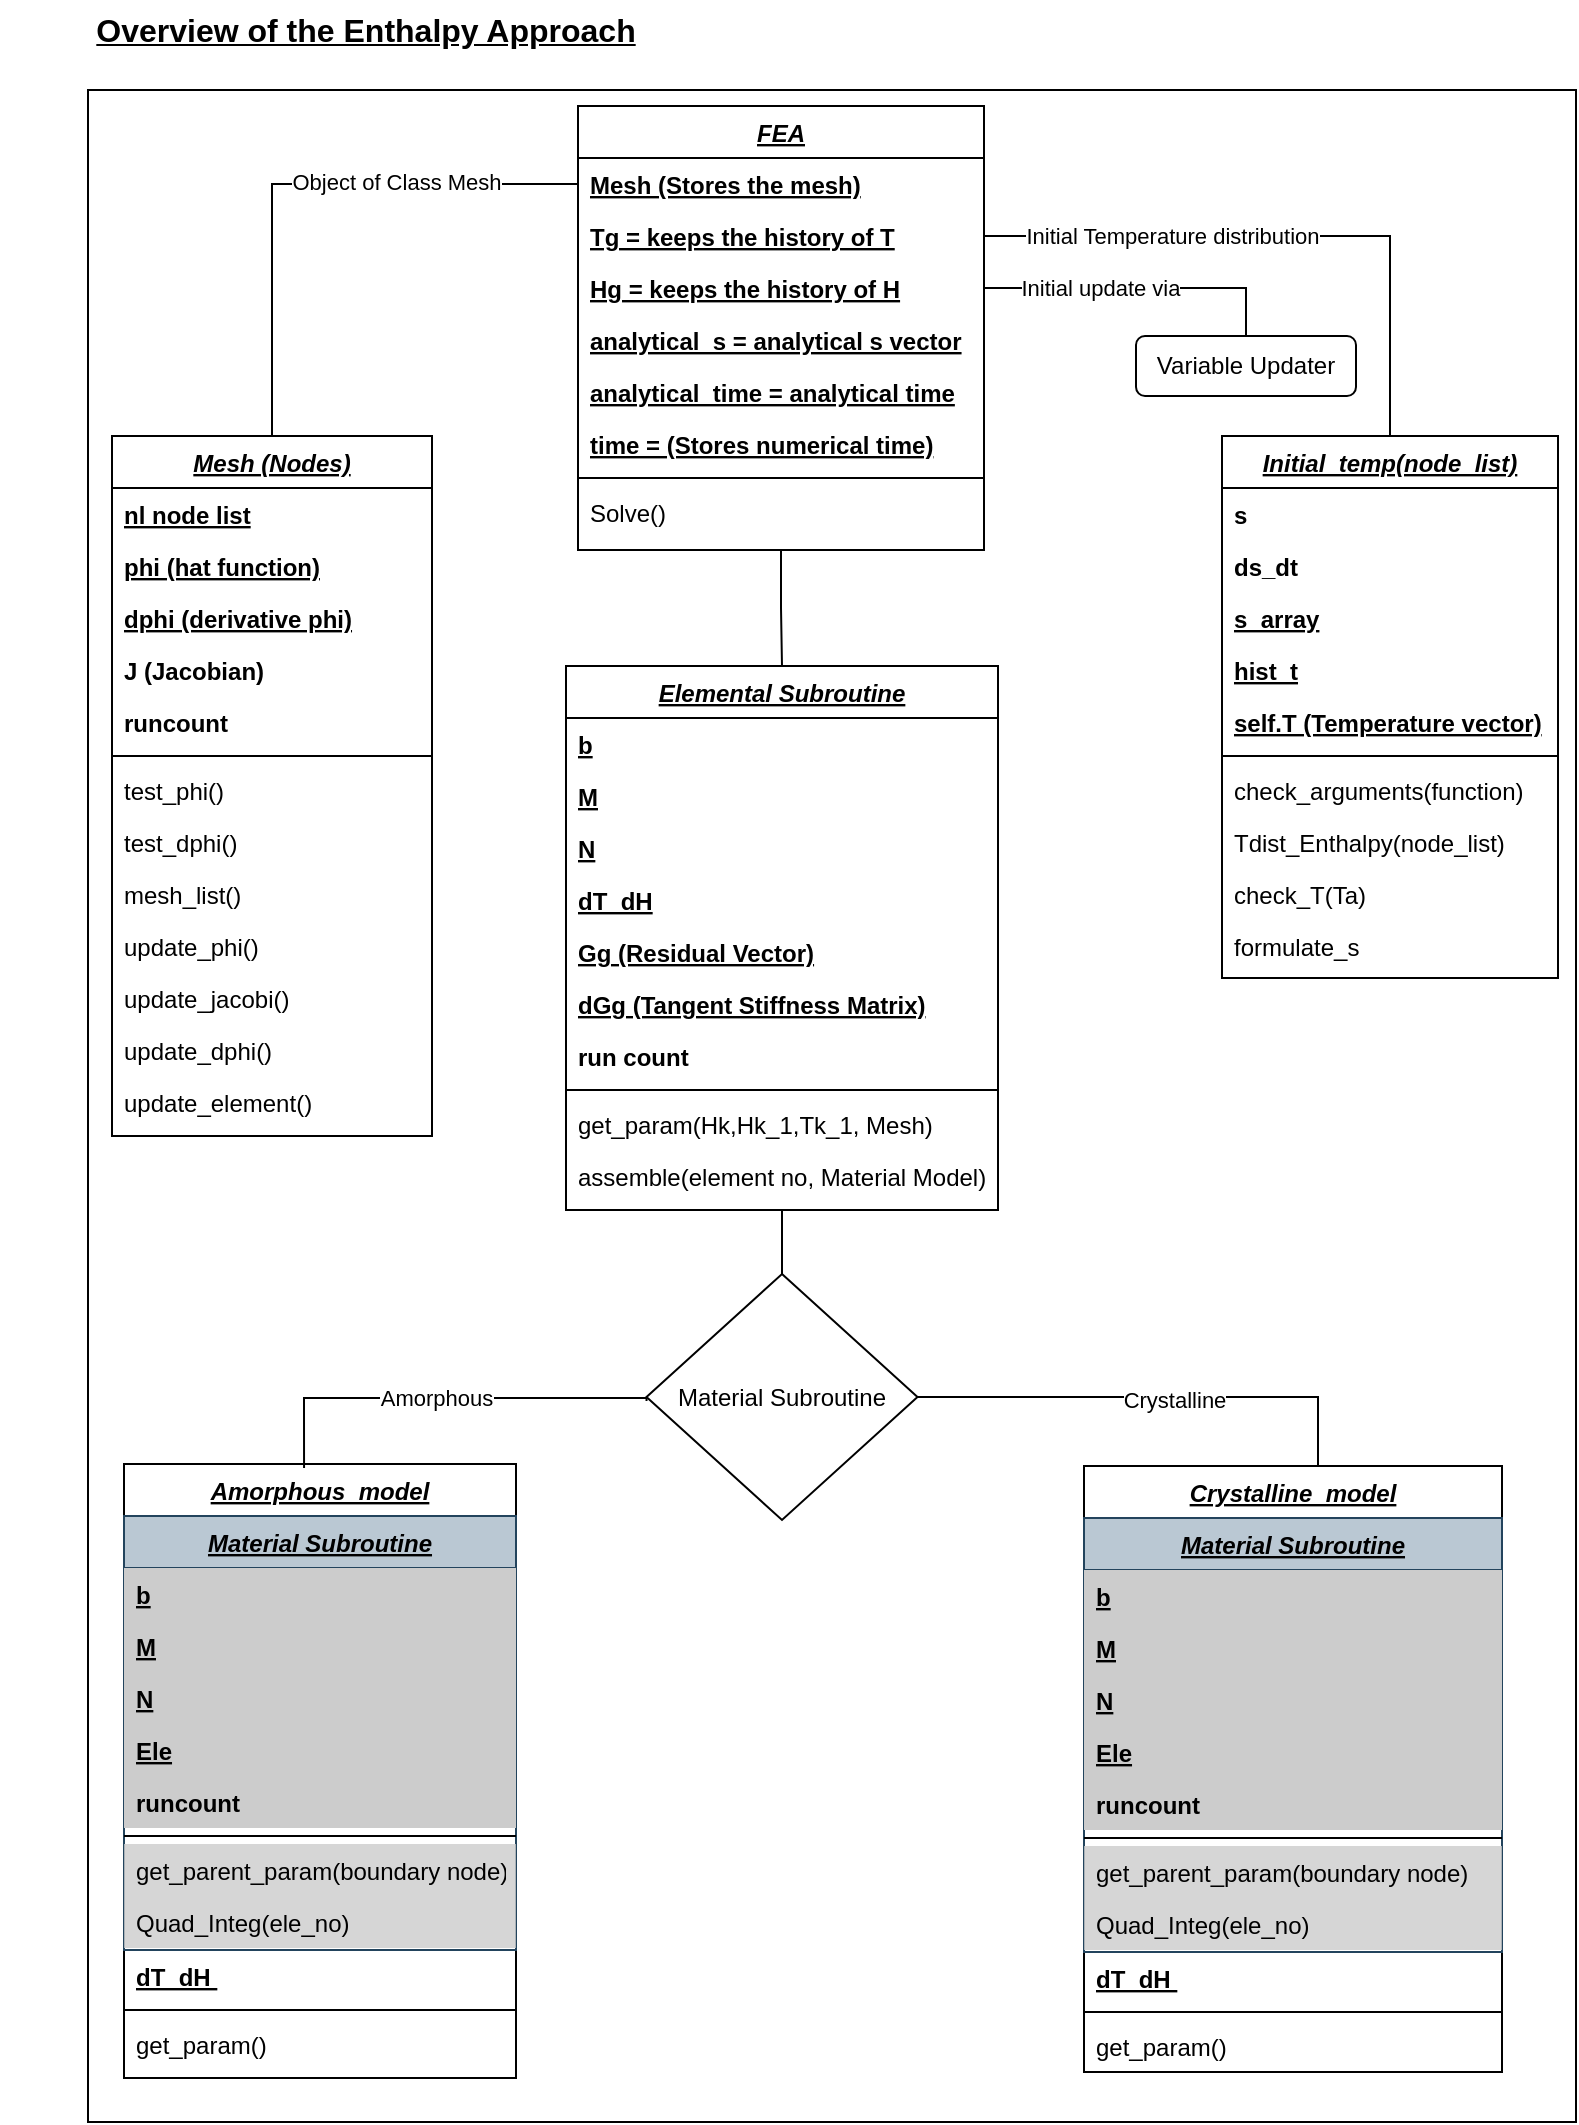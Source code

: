 <mxfile version="21.8.0" type="github">
  <diagram id="C5RBs43oDa-KdzZeNtuy" name="Page-1">
    <mxGraphModel dx="989" dy="524" grid="0" gridSize="10" guides="1" tooltips="1" connect="1" arrows="1" fold="1" page="1" pageScale="1" pageWidth="827" pageHeight="1169" math="0" shadow="0">
      <root>
        <mxCell id="WIyWlLk6GJQsqaUBKTNV-0" />
        <mxCell id="WIyWlLk6GJQsqaUBKTNV-1" parent="WIyWlLk6GJQsqaUBKTNV-0" />
        <mxCell id="z-nH4Id-tyLGdmkmeNgM-0" value="" style="rounded=0;whiteSpace=wrap;html=1;" parent="WIyWlLk6GJQsqaUBKTNV-1" vertex="1">
          <mxGeometry x="48" y="65" width="744" height="1016" as="geometry" />
        </mxCell>
        <mxCell id="n5Hhk4JCk81zsRMZou9J-4" style="edgeStyle=orthogonalEdgeStyle;rounded=0;orthogonalLoop=1;jettySize=auto;html=1;endArrow=none;endFill=0;" parent="WIyWlLk6GJQsqaUBKTNV-1" source="zkfFHV4jXpPFQw0GAbJ--0" target="zkfFHV4jXpPFQw0GAbJ--17" edge="1">
          <mxGeometry relative="1" as="geometry" />
        </mxCell>
        <mxCell id="zkfFHV4jXpPFQw0GAbJ--13" value="Amorphous_model" style="swimlane;fontStyle=7;align=center;verticalAlign=top;childLayout=stackLayout;horizontal=1;startSize=26;horizontalStack=0;resizeParent=1;resizeLast=0;collapsible=1;marginBottom=0;rounded=0;shadow=0;strokeWidth=1;" parent="WIyWlLk6GJQsqaUBKTNV-1" vertex="1">
          <mxGeometry x="66" y="752" width="196" height="307" as="geometry">
            <mxRectangle x="340" y="380" width="170" height="26" as="alternateBounds" />
          </mxGeometry>
        </mxCell>
        <mxCell id="zkfFHV4jXpPFQw0GAbJ--6" value="Material Subroutine" style="swimlane;fontStyle=7;align=center;verticalAlign=top;childLayout=stackLayout;horizontal=1;startSize=26;horizontalStack=0;resizeParent=1;resizeLast=0;collapsible=1;marginBottom=0;rounded=0;shadow=0;strokeWidth=1;fillColor=#bac8d3;strokeColor=#23445d;" parent="zkfFHV4jXpPFQw0GAbJ--13" vertex="1">
          <mxGeometry y="26" width="196" height="217" as="geometry">
            <mxRectangle y="26" width="196" height="26" as="alternateBounds" />
          </mxGeometry>
        </mxCell>
        <mxCell id="zkfFHV4jXpPFQw0GAbJ--7" value="b" style="text;align=left;verticalAlign=top;spacingLeft=4;spacingRight=4;overflow=hidden;rotatable=0;points=[[0,0.5],[1,0.5]];portConstraint=eastwest;fillColor=#CCCCCC;fontStyle=5" parent="zkfFHV4jXpPFQw0GAbJ--6" vertex="1">
          <mxGeometry y="26" width="196" height="26" as="geometry" />
        </mxCell>
        <mxCell id="zkfFHV4jXpPFQw0GAbJ--8" value="M" style="text;align=left;verticalAlign=top;spacingLeft=4;spacingRight=4;overflow=hidden;rotatable=0;points=[[0,0.5],[1,0.5]];portConstraint=eastwest;rounded=0;shadow=0;html=0;fillColor=#CCCCCC;fontStyle=5" parent="zkfFHV4jXpPFQw0GAbJ--6" vertex="1">
          <mxGeometry y="52" width="196" height="26" as="geometry" />
        </mxCell>
        <mxCell id="zkfFHV4jXpPFQw0GAbJ--10" value="N" style="text;align=left;verticalAlign=top;spacingLeft=4;spacingRight=4;overflow=hidden;rotatable=0;points=[[0,0.5],[1,0.5]];portConstraint=eastwest;fontStyle=5;fillColor=#CCCCCC;" parent="zkfFHV4jXpPFQw0GAbJ--6" vertex="1">
          <mxGeometry y="78" width="196" height="26" as="geometry" />
        </mxCell>
        <mxCell id="n5Hhk4JCk81zsRMZou9J-7" value="Ele" style="text;align=left;verticalAlign=top;spacingLeft=4;spacingRight=4;overflow=hidden;rotatable=0;points=[[0,0.5],[1,0.5]];portConstraint=eastwest;fillColor=#CCCCCC;fontStyle=5" parent="zkfFHV4jXpPFQw0GAbJ--6" vertex="1">
          <mxGeometry y="104" width="196" height="26" as="geometry" />
        </mxCell>
        <mxCell id="n5Hhk4JCk81zsRMZou9J-8" value="runcount" style="text;align=left;verticalAlign=top;spacingLeft=4;spacingRight=4;overflow=hidden;rotatable=0;points=[[0,0.5],[1,0.5]];portConstraint=eastwest;fillColor=#CCCCCC;fontStyle=1" parent="zkfFHV4jXpPFQw0GAbJ--6" vertex="1">
          <mxGeometry y="130" width="196" height="26" as="geometry" />
        </mxCell>
        <mxCell id="zkfFHV4jXpPFQw0GAbJ--9" value="" style="line;html=1;strokeWidth=1;align=left;verticalAlign=middle;spacingTop=-1;spacingLeft=3;spacingRight=3;rotatable=0;labelPosition=right;points=[];portConstraint=eastwest;" parent="zkfFHV4jXpPFQw0GAbJ--6" vertex="1">
          <mxGeometry y="156" width="196" height="8" as="geometry" />
        </mxCell>
        <mxCell id="n5Hhk4JCk81zsRMZou9J-9" value="get_parent_param(boundary node)" style="text;align=left;verticalAlign=top;spacingLeft=4;spacingRight=4;overflow=hidden;rotatable=0;points=[[0,0.5],[1,0.5]];portConstraint=eastwest;fillColor=#CCCCCCCC;" parent="zkfFHV4jXpPFQw0GAbJ--6" vertex="1">
          <mxGeometry y="164" width="196" height="26" as="geometry" />
        </mxCell>
        <mxCell id="n5Hhk4JCk81zsRMZou9J-10" value="Quad_Integ(ele_no)" style="text;align=left;verticalAlign=top;spacingLeft=4;spacingRight=4;overflow=hidden;rotatable=0;points=[[0,0.5],[1,0.5]];portConstraint=eastwest;fillColor=#CCCCCCCC;" parent="zkfFHV4jXpPFQw0GAbJ--6" vertex="1">
          <mxGeometry y="190" width="196" height="26" as="geometry" />
        </mxCell>
        <mxCell id="n5Hhk4JCk81zsRMZou9J-15" value="dT_dH " style="text;align=left;verticalAlign=top;spacingLeft=4;spacingRight=4;overflow=hidden;rotatable=0;points=[[0,0.5],[1,0.5]];portConstraint=eastwest;fontStyle=5" parent="zkfFHV4jXpPFQw0GAbJ--13" vertex="1">
          <mxGeometry y="243" width="196" height="26" as="geometry" />
        </mxCell>
        <mxCell id="zkfFHV4jXpPFQw0GAbJ--15" value="" style="line;html=1;strokeWidth=1;align=left;verticalAlign=middle;spacingTop=-1;spacingLeft=3;spacingRight=3;rotatable=0;labelPosition=right;points=[];portConstraint=eastwest;" parent="zkfFHV4jXpPFQw0GAbJ--13" vertex="1">
          <mxGeometry y="269" width="196" height="8" as="geometry" />
        </mxCell>
        <mxCell id="n5Hhk4JCk81zsRMZou9J-16" value="get_param()" style="text;align=left;verticalAlign=top;spacingLeft=4;spacingRight=4;overflow=hidden;rotatable=0;points=[[0,0.5],[1,0.5]];portConstraint=eastwest;rounded=0;shadow=0;html=0;" parent="zkfFHV4jXpPFQw0GAbJ--13" vertex="1">
          <mxGeometry y="277" width="196" height="26" as="geometry" />
        </mxCell>
        <mxCell id="n5Hhk4JCk81zsRMZou9J-43" style="edgeStyle=orthogonalEdgeStyle;rounded=0;orthogonalLoop=1;jettySize=auto;html=1;entryX=0.5;entryY=0;entryDx=0;entryDy=0;endArrow=none;endFill=0;" parent="WIyWlLk6GJQsqaUBKTNV-1" source="zkfFHV4jXpPFQw0GAbJ--17" target="n5Hhk4JCk81zsRMZou9J-42" edge="1">
          <mxGeometry relative="1" as="geometry" />
        </mxCell>
        <mxCell id="zkfFHV4jXpPFQw0GAbJ--17" value="Elemental Subroutine" style="swimlane;fontStyle=7;align=center;verticalAlign=top;childLayout=stackLayout;horizontal=1;startSize=26;horizontalStack=0;resizeParent=1;resizeLast=0;collapsible=1;marginBottom=0;rounded=0;shadow=0;strokeWidth=1;" parent="WIyWlLk6GJQsqaUBKTNV-1" vertex="1">
          <mxGeometry x="287" y="353" width="216" height="272" as="geometry">
            <mxRectangle x="287" y="353" width="160" height="26" as="alternateBounds" />
          </mxGeometry>
        </mxCell>
        <mxCell id="fnc9OBKtReWB1cIf7ugu-2" value="b" style="text;align=left;verticalAlign=top;spacingLeft=4;spacingRight=4;overflow=hidden;rotatable=0;points=[[0,0.5],[1,0.5]];portConstraint=eastwest;rounded=0;shadow=0;html=0;fontStyle=5" vertex="1" parent="zkfFHV4jXpPFQw0GAbJ--17">
          <mxGeometry y="26" width="216" height="26" as="geometry" />
        </mxCell>
        <mxCell id="fnc9OBKtReWB1cIf7ugu-0" value="M" style="text;align=left;verticalAlign=top;spacingLeft=4;spacingRight=4;overflow=hidden;rotatable=0;points=[[0,0.5],[1,0.5]];portConstraint=eastwest;rounded=0;shadow=0;html=0;fontStyle=5" vertex="1" parent="zkfFHV4jXpPFQw0GAbJ--17">
          <mxGeometry y="52" width="216" height="26" as="geometry" />
        </mxCell>
        <mxCell id="fnc9OBKtReWB1cIf7ugu-1" value="N" style="text;align=left;verticalAlign=top;spacingLeft=4;spacingRight=4;overflow=hidden;rotatable=0;points=[[0,0.5],[1,0.5]];portConstraint=eastwest;rounded=0;shadow=0;html=0;fontStyle=5" vertex="1" parent="zkfFHV4jXpPFQw0GAbJ--17">
          <mxGeometry y="78" width="216" height="26" as="geometry" />
        </mxCell>
        <mxCell id="fnc9OBKtReWB1cIf7ugu-3" value="dT_dH" style="text;align=left;verticalAlign=top;spacingLeft=4;spacingRight=4;overflow=hidden;rotatable=0;points=[[0,0.5],[1,0.5]];portConstraint=eastwest;rounded=0;shadow=0;html=0;fontStyle=5" vertex="1" parent="zkfFHV4jXpPFQw0GAbJ--17">
          <mxGeometry y="104" width="216" height="26" as="geometry" />
        </mxCell>
        <mxCell id="zkfFHV4jXpPFQw0GAbJ--19" value="Gg (Residual Vector)" style="text;align=left;verticalAlign=top;spacingLeft=4;spacingRight=4;overflow=hidden;rotatable=0;points=[[0,0.5],[1,0.5]];portConstraint=eastwest;rounded=0;shadow=0;html=0;fontStyle=5" parent="zkfFHV4jXpPFQw0GAbJ--17" vertex="1">
          <mxGeometry y="130" width="216" height="26" as="geometry" />
        </mxCell>
        <mxCell id="zkfFHV4jXpPFQw0GAbJ--20" value="dGg (Tangent Stiffness Matrix)" style="text;align=left;verticalAlign=top;spacingLeft=4;spacingRight=4;overflow=hidden;rotatable=0;points=[[0,0.5],[1,0.5]];portConstraint=eastwest;rounded=0;shadow=0;html=0;fontStyle=5" parent="zkfFHV4jXpPFQw0GAbJ--17" vertex="1">
          <mxGeometry y="156" width="216" height="26" as="geometry" />
        </mxCell>
        <mxCell id="zkfFHV4jXpPFQw0GAbJ--21" value="run count " style="text;align=left;verticalAlign=top;spacingLeft=4;spacingRight=4;overflow=hidden;rotatable=0;points=[[0,0.5],[1,0.5]];portConstraint=eastwest;rounded=0;shadow=0;html=0;fontStyle=1" parent="zkfFHV4jXpPFQw0GAbJ--17" vertex="1">
          <mxGeometry y="182" width="216" height="26" as="geometry" />
        </mxCell>
        <mxCell id="zkfFHV4jXpPFQw0GAbJ--23" value="" style="line;html=1;strokeWidth=1;align=left;verticalAlign=middle;spacingTop=-1;spacingLeft=3;spacingRight=3;rotatable=0;labelPosition=right;points=[];portConstraint=eastwest;" parent="zkfFHV4jXpPFQw0GAbJ--17" vertex="1">
          <mxGeometry y="208" width="216" height="8" as="geometry" />
        </mxCell>
        <mxCell id="zkfFHV4jXpPFQw0GAbJ--25" value="get_param(Hk,Hk_1,Tk_1, Mesh)" style="text;align=left;verticalAlign=top;spacingLeft=4;spacingRight=4;overflow=hidden;rotatable=0;points=[[0,0.5],[1,0.5]];portConstraint=eastwest;" parent="zkfFHV4jXpPFQw0GAbJ--17" vertex="1">
          <mxGeometry y="216" width="216" height="26" as="geometry" />
        </mxCell>
        <mxCell id="zkfFHV4jXpPFQw0GAbJ--24" value="assemble(element no, Material Model)" style="text;align=left;verticalAlign=top;spacingLeft=4;spacingRight=4;overflow=hidden;rotatable=0;points=[[0,0.5],[1,0.5]];portConstraint=eastwest;" parent="zkfFHV4jXpPFQw0GAbJ--17" vertex="1">
          <mxGeometry y="242" width="216" height="26" as="geometry" />
        </mxCell>
        <mxCell id="n5Hhk4JCk81zsRMZou9J-17" value="Crystalline_model" style="swimlane;fontStyle=7;align=center;verticalAlign=top;childLayout=stackLayout;horizontal=1;startSize=26;horizontalStack=0;resizeParent=1;resizeLast=0;collapsible=1;marginBottom=0;rounded=0;shadow=0;strokeWidth=1;" parent="WIyWlLk6GJQsqaUBKTNV-1" vertex="1">
          <mxGeometry x="546" y="753" width="209" height="303" as="geometry">
            <mxRectangle x="340" y="380" width="170" height="26" as="alternateBounds" />
          </mxGeometry>
        </mxCell>
        <mxCell id="n5Hhk4JCk81zsRMZou9J-18" value="Material Subroutine" style="swimlane;fontStyle=7;align=center;verticalAlign=top;childLayout=stackLayout;horizontal=1;startSize=26;horizontalStack=0;resizeParent=1;resizeLast=0;collapsible=1;marginBottom=0;rounded=0;shadow=0;strokeWidth=1;fillColor=#bac8d3;strokeColor=#23445d;" parent="n5Hhk4JCk81zsRMZou9J-17" vertex="1">
          <mxGeometry y="26" width="209" height="217" as="geometry">
            <mxRectangle y="26" width="160" height="26" as="alternateBounds" />
          </mxGeometry>
        </mxCell>
        <mxCell id="n5Hhk4JCk81zsRMZou9J-19" value="b" style="text;align=left;verticalAlign=top;spacingLeft=4;spacingRight=4;overflow=hidden;rotatable=0;points=[[0,0.5],[1,0.5]];portConstraint=eastwest;fillColor=#CCCCCC;fontStyle=5" parent="n5Hhk4JCk81zsRMZou9J-18" vertex="1">
          <mxGeometry y="26" width="209" height="26" as="geometry" />
        </mxCell>
        <mxCell id="n5Hhk4JCk81zsRMZou9J-20" value="M" style="text;align=left;verticalAlign=top;spacingLeft=4;spacingRight=4;overflow=hidden;rotatable=0;points=[[0,0.5],[1,0.5]];portConstraint=eastwest;rounded=0;shadow=0;html=0;fillColor=#CCCCCC;fontStyle=5" parent="n5Hhk4JCk81zsRMZou9J-18" vertex="1">
          <mxGeometry y="52" width="209" height="26" as="geometry" />
        </mxCell>
        <mxCell id="n5Hhk4JCk81zsRMZou9J-21" value="N" style="text;align=left;verticalAlign=top;spacingLeft=4;spacingRight=4;overflow=hidden;rotatable=0;points=[[0,0.5],[1,0.5]];portConstraint=eastwest;fontStyle=5;fillColor=#CCCCCC;" parent="n5Hhk4JCk81zsRMZou9J-18" vertex="1">
          <mxGeometry y="78" width="209" height="26" as="geometry" />
        </mxCell>
        <mxCell id="n5Hhk4JCk81zsRMZou9J-23" value="Ele" style="text;align=left;verticalAlign=top;spacingLeft=4;spacingRight=4;overflow=hidden;rotatable=0;points=[[0,0.5],[1,0.5]];portConstraint=eastwest;fillColor=#CCCCCC;fontStyle=5" parent="n5Hhk4JCk81zsRMZou9J-18" vertex="1">
          <mxGeometry y="104" width="209" height="26" as="geometry" />
        </mxCell>
        <mxCell id="n5Hhk4JCk81zsRMZou9J-24" value="runcount" style="text;align=left;verticalAlign=top;spacingLeft=4;spacingRight=4;overflow=hidden;rotatable=0;points=[[0,0.5],[1,0.5]];portConstraint=eastwest;fillColor=#CCCCCC;fontStyle=1" parent="n5Hhk4JCk81zsRMZou9J-18" vertex="1">
          <mxGeometry y="130" width="209" height="26" as="geometry" />
        </mxCell>
        <mxCell id="n5Hhk4JCk81zsRMZou9J-25" value="" style="line;html=1;strokeWidth=1;align=left;verticalAlign=middle;spacingTop=-1;spacingLeft=3;spacingRight=3;rotatable=0;labelPosition=right;points=[];portConstraint=eastwest;" parent="n5Hhk4JCk81zsRMZou9J-18" vertex="1">
          <mxGeometry y="156" width="209" height="8" as="geometry" />
        </mxCell>
        <mxCell id="n5Hhk4JCk81zsRMZou9J-26" value="get_parent_param(boundary node)" style="text;align=left;verticalAlign=top;spacingLeft=4;spacingRight=4;overflow=hidden;rotatable=0;points=[[0,0.5],[1,0.5]];portConstraint=eastwest;fillColor=#CCCCCCCC;" parent="n5Hhk4JCk81zsRMZou9J-18" vertex="1">
          <mxGeometry y="164" width="209" height="26" as="geometry" />
        </mxCell>
        <mxCell id="n5Hhk4JCk81zsRMZou9J-27" value="Quad_Integ(ele_no)" style="text;align=left;verticalAlign=top;spacingLeft=4;spacingRight=4;overflow=hidden;rotatable=0;points=[[0,0.5],[1,0.5]];portConstraint=eastwest;fillColor=#CCCCCCCC;" parent="n5Hhk4JCk81zsRMZou9J-18" vertex="1">
          <mxGeometry y="190" width="209" height="26" as="geometry" />
        </mxCell>
        <mxCell id="n5Hhk4JCk81zsRMZou9J-29" value="dT_dH " style="text;align=left;verticalAlign=top;spacingLeft=4;spacingRight=4;overflow=hidden;rotatable=0;points=[[0,0.5],[1,0.5]];portConstraint=eastwest;rounded=0;shadow=0;html=0;fontStyle=5" parent="n5Hhk4JCk81zsRMZou9J-17" vertex="1">
          <mxGeometry y="243" width="209" height="26" as="geometry" />
        </mxCell>
        <mxCell id="n5Hhk4JCk81zsRMZou9J-30" value="" style="line;html=1;strokeWidth=1;align=left;verticalAlign=middle;spacingTop=-1;spacingLeft=3;spacingRight=3;rotatable=0;labelPosition=right;points=[];portConstraint=eastwest;" parent="n5Hhk4JCk81zsRMZou9J-17" vertex="1">
          <mxGeometry y="269" width="209" height="8" as="geometry" />
        </mxCell>
        <mxCell id="n5Hhk4JCk81zsRMZou9J-31" value="get_param()" style="text;align=left;verticalAlign=top;spacingLeft=4;spacingRight=4;overflow=hidden;rotatable=0;points=[[0,0.5],[1,0.5]];portConstraint=eastwest;rounded=0;shadow=0;html=0;" parent="n5Hhk4JCk81zsRMZou9J-17" vertex="1">
          <mxGeometry y="277" width="209" height="26" as="geometry" />
        </mxCell>
        <mxCell id="z-nH4Id-tyLGdmkmeNgM-11" style="edgeStyle=orthogonalEdgeStyle;rounded=0;orthogonalLoop=1;jettySize=auto;html=1;exitX=1;exitY=0.5;exitDx=0;exitDy=0;endArrow=none;endFill=0;" parent="WIyWlLk6GJQsqaUBKTNV-1" source="n5Hhk4JCk81zsRMZou9J-42" target="n5Hhk4JCk81zsRMZou9J-17" edge="1">
          <mxGeometry relative="1" as="geometry">
            <Array as="points">
              <mxPoint x="663" y="719" />
            </Array>
          </mxGeometry>
        </mxCell>
        <mxCell id="z-nH4Id-tyLGdmkmeNgM-12" value="Crystalline" style="edgeLabel;html=1;align=center;verticalAlign=middle;resizable=0;points=[];" parent="z-nH4Id-tyLGdmkmeNgM-11" vertex="1" connectable="0">
          <mxGeometry x="-0.324" y="-1" relative="1" as="geometry">
            <mxPoint x="48" as="offset" />
          </mxGeometry>
        </mxCell>
        <mxCell id="z-nH4Id-tyLGdmkmeNgM-13" style="edgeStyle=orthogonalEdgeStyle;rounded=0;orthogonalLoop=1;jettySize=auto;html=1;exitX=0;exitY=0.5;exitDx=0;exitDy=0;endArrow=none;endFill=0;" parent="WIyWlLk6GJQsqaUBKTNV-1" edge="1">
          <mxGeometry relative="1" as="geometry">
            <mxPoint x="327.25" y="720.5" as="sourcePoint" />
            <mxPoint x="156.029" y="754" as="targetPoint" />
            <Array as="points">
              <mxPoint x="327" y="719" />
              <mxPoint x="156" y="719" />
            </Array>
          </mxGeometry>
        </mxCell>
        <mxCell id="z-nH4Id-tyLGdmkmeNgM-14" value="Amorphous" style="edgeLabel;html=1;align=center;verticalAlign=middle;resizable=0;points=[];" parent="z-nH4Id-tyLGdmkmeNgM-13" vertex="1" connectable="0">
          <mxGeometry x="-0.41" y="1" relative="1" as="geometry">
            <mxPoint x="-46" y="-1" as="offset" />
          </mxGeometry>
        </mxCell>
        <mxCell id="n5Hhk4JCk81zsRMZou9J-42" value="Material Subroutine" style="rhombus;whiteSpace=wrap;html=1;" parent="WIyWlLk6GJQsqaUBKTNV-1" vertex="1">
          <mxGeometry x="327.25" y="657" width="135.5" height="123" as="geometry" />
        </mxCell>
        <mxCell id="n5Hhk4JCk81zsRMZou9J-54" style="edgeStyle=orthogonalEdgeStyle;rounded=0;orthogonalLoop=1;jettySize=auto;html=1;entryX=0.5;entryY=0;entryDx=0;entryDy=0;endArrow=none;endFill=0;" parent="WIyWlLk6GJQsqaUBKTNV-1" source="zkfFHV4jXpPFQw0GAbJ--2" target="n5Hhk4JCk81zsRMZou9J-48" edge="1">
          <mxGeometry relative="1" as="geometry">
            <Array as="points">
              <mxPoint x="699" y="138" />
            </Array>
          </mxGeometry>
        </mxCell>
        <mxCell id="n5Hhk4JCk81zsRMZou9J-55" value="Initial Temperature distribution" style="edgeLabel;html=1;align=center;verticalAlign=middle;resizable=0;points=[];" parent="n5Hhk4JCk81zsRMZou9J-54" vertex="1" connectable="0">
          <mxGeometry x="-0.621" y="1" relative="1" as="geometry">
            <mxPoint x="36" y="1" as="offset" />
          </mxGeometry>
        </mxCell>
        <mxCell id="zkfFHV4jXpPFQw0GAbJ--0" value="FEA" style="swimlane;fontStyle=7;align=center;verticalAlign=top;childLayout=stackLayout;horizontal=1;startSize=26;horizontalStack=0;resizeParent=1;resizeLast=0;collapsible=1;marginBottom=0;rounded=0;shadow=0;strokeWidth=1;" parent="WIyWlLk6GJQsqaUBKTNV-1" vertex="1">
          <mxGeometry x="293" y="73" width="203" height="222" as="geometry">
            <mxRectangle x="293" y="73" width="160" height="26" as="alternateBounds" />
          </mxGeometry>
        </mxCell>
        <mxCell id="zkfFHV4jXpPFQw0GAbJ--1" value="Mesh (Stores the mesh)" style="text;align=left;verticalAlign=top;spacingLeft=4;spacingRight=4;overflow=hidden;rotatable=0;points=[[0,0.5],[1,0.5]];portConstraint=eastwest;fontStyle=5" parent="zkfFHV4jXpPFQw0GAbJ--0" vertex="1">
          <mxGeometry y="26" width="203" height="26" as="geometry" />
        </mxCell>
        <mxCell id="zkfFHV4jXpPFQw0GAbJ--2" value="Tg = keeps the history of T" style="text;align=left;verticalAlign=top;spacingLeft=4;spacingRight=4;overflow=hidden;rotatable=0;points=[[0,0.5],[1,0.5]];portConstraint=eastwest;rounded=0;shadow=0;html=0;fontStyle=5" parent="zkfFHV4jXpPFQw0GAbJ--0" vertex="1">
          <mxGeometry y="52" width="203" height="26" as="geometry" />
        </mxCell>
        <mxCell id="zkfFHV4jXpPFQw0GAbJ--3" value="Hg = keeps the history of H" style="text;align=left;verticalAlign=top;spacingLeft=4;spacingRight=4;overflow=hidden;rotatable=0;points=[[0,0.5],[1,0.5]];portConstraint=eastwest;rounded=0;shadow=0;html=0;fontStyle=5" parent="zkfFHV4jXpPFQw0GAbJ--0" vertex="1">
          <mxGeometry y="78" width="203" height="26" as="geometry" />
        </mxCell>
        <mxCell id="fnc9OBKtReWB1cIf7ugu-12" value="analytical_s = analytical s vector" style="text;align=left;verticalAlign=top;spacingLeft=4;spacingRight=4;overflow=hidden;rotatable=0;points=[[0,0.5],[1,0.5]];portConstraint=eastwest;rounded=0;shadow=0;html=0;fontStyle=5" vertex="1" parent="zkfFHV4jXpPFQw0GAbJ--0">
          <mxGeometry y="104" width="203" height="26" as="geometry" />
        </mxCell>
        <mxCell id="fnc9OBKtReWB1cIf7ugu-13" value="analytical_time = analytical time" style="text;align=left;verticalAlign=top;spacingLeft=4;spacingRight=4;overflow=hidden;rotatable=0;points=[[0,0.5],[1,0.5]];portConstraint=eastwest;rounded=0;shadow=0;html=0;fontStyle=5" vertex="1" parent="zkfFHV4jXpPFQw0GAbJ--0">
          <mxGeometry y="130" width="203" height="26" as="geometry" />
        </mxCell>
        <mxCell id="fnc9OBKtReWB1cIf7ugu-14" value="time = (Stores numerical time)" style="text;align=left;verticalAlign=top;spacingLeft=4;spacingRight=4;overflow=hidden;rotatable=0;points=[[0,0.5],[1,0.5]];portConstraint=eastwest;rounded=0;shadow=0;html=0;fontStyle=5" vertex="1" parent="zkfFHV4jXpPFQw0GAbJ--0">
          <mxGeometry y="156" width="203" height="26" as="geometry" />
        </mxCell>
        <mxCell id="zkfFHV4jXpPFQw0GAbJ--4" value="" style="line;html=1;strokeWidth=1;align=left;verticalAlign=middle;spacingTop=-1;spacingLeft=3;spacingRight=3;rotatable=0;labelPosition=right;points=[];portConstraint=eastwest;" parent="zkfFHV4jXpPFQw0GAbJ--0" vertex="1">
          <mxGeometry y="182" width="203" height="8" as="geometry" />
        </mxCell>
        <mxCell id="zkfFHV4jXpPFQw0GAbJ--5" value="Solve()" style="text;align=left;verticalAlign=top;spacingLeft=4;spacingRight=4;overflow=hidden;rotatable=0;points=[[0,0.5],[1,0.5]];portConstraint=eastwest;" parent="zkfFHV4jXpPFQw0GAbJ--0" vertex="1">
          <mxGeometry y="190" width="203" height="26" as="geometry" />
        </mxCell>
        <mxCell id="n5Hhk4JCk81zsRMZou9J-48" value="Initial_temp(node_list)" style="swimlane;fontStyle=7;align=center;verticalAlign=top;childLayout=stackLayout;horizontal=1;startSize=26;horizontalStack=0;resizeParent=1;resizeLast=0;collapsible=1;marginBottom=0;rounded=0;shadow=0;strokeWidth=1;" parent="WIyWlLk6GJQsqaUBKTNV-1" vertex="1">
          <mxGeometry x="615" y="238" width="168" height="271" as="geometry">
            <mxRectangle x="230" y="140" width="160" height="26" as="alternateBounds" />
          </mxGeometry>
        </mxCell>
        <mxCell id="fnc9OBKtReWB1cIf7ugu-5" value="s" style="text;align=left;verticalAlign=top;spacingLeft=4;spacingRight=4;overflow=hidden;rotatable=0;points=[[0,0.5],[1,0.5]];portConstraint=eastwest;fontStyle=1" vertex="1" parent="n5Hhk4JCk81zsRMZou9J-48">
          <mxGeometry y="26" width="168" height="26" as="geometry" />
        </mxCell>
        <mxCell id="fnc9OBKtReWB1cIf7ugu-9" value="ds_dt" style="text;align=left;verticalAlign=top;spacingLeft=4;spacingRight=4;overflow=hidden;rotatable=0;points=[[0,0.5],[1,0.5]];portConstraint=eastwest;fontStyle=1" vertex="1" parent="n5Hhk4JCk81zsRMZou9J-48">
          <mxGeometry y="52" width="168" height="26" as="geometry" />
        </mxCell>
        <mxCell id="fnc9OBKtReWB1cIf7ugu-6" value="s_array" style="text;align=left;verticalAlign=top;spacingLeft=4;spacingRight=4;overflow=hidden;rotatable=0;points=[[0,0.5],[1,0.5]];portConstraint=eastwest;fontStyle=5" vertex="1" parent="n5Hhk4JCk81zsRMZou9J-48">
          <mxGeometry y="78" width="168" height="26" as="geometry" />
        </mxCell>
        <mxCell id="fnc9OBKtReWB1cIf7ugu-10" value="hist_t" style="text;align=left;verticalAlign=top;spacingLeft=4;spacingRight=4;overflow=hidden;rotatable=0;points=[[0,0.5],[1,0.5]];portConstraint=eastwest;fontStyle=5" vertex="1" parent="n5Hhk4JCk81zsRMZou9J-48">
          <mxGeometry y="104" width="168" height="26" as="geometry" />
        </mxCell>
        <mxCell id="n5Hhk4JCk81zsRMZou9J-49" value="self.T (Temperature vector)" style="text;align=left;verticalAlign=top;spacingLeft=4;spacingRight=4;overflow=hidden;rotatable=0;points=[[0,0.5],[1,0.5]];portConstraint=eastwest;fontStyle=5" parent="n5Hhk4JCk81zsRMZou9J-48" vertex="1">
          <mxGeometry y="130" width="168" height="26" as="geometry" />
        </mxCell>
        <mxCell id="n5Hhk4JCk81zsRMZou9J-52" value="" style="line;html=1;strokeWidth=1;align=left;verticalAlign=middle;spacingTop=-1;spacingLeft=3;spacingRight=3;rotatable=0;labelPosition=right;points=[];portConstraint=eastwest;" parent="n5Hhk4JCk81zsRMZou9J-48" vertex="1">
          <mxGeometry y="156" width="168" height="8" as="geometry" />
        </mxCell>
        <mxCell id="n5Hhk4JCk81zsRMZou9J-51" value="check_arguments(function)" style="text;align=left;verticalAlign=top;spacingLeft=4;spacingRight=4;overflow=hidden;rotatable=0;points=[[0,0.5],[1,0.5]];portConstraint=eastwest;rounded=0;shadow=0;html=0;" parent="n5Hhk4JCk81zsRMZou9J-48" vertex="1">
          <mxGeometry y="164" width="168" height="26" as="geometry" />
        </mxCell>
        <mxCell id="n5Hhk4JCk81zsRMZou9J-50" value="Tdist_Enthalpy(node_list)" style="text;align=left;verticalAlign=top;spacingLeft=4;spacingRight=4;overflow=hidden;rotatable=0;points=[[0,0.5],[1,0.5]];portConstraint=eastwest;rounded=0;shadow=0;html=0;" parent="n5Hhk4JCk81zsRMZou9J-48" vertex="1">
          <mxGeometry y="190" width="168" height="26" as="geometry" />
        </mxCell>
        <mxCell id="n5Hhk4JCk81zsRMZou9J-53" value="check_T(Ta)" style="text;align=left;verticalAlign=top;spacingLeft=4;spacingRight=4;overflow=hidden;rotatable=0;points=[[0,0.5],[1,0.5]];portConstraint=eastwest;" parent="n5Hhk4JCk81zsRMZou9J-48" vertex="1">
          <mxGeometry y="216" width="168" height="26" as="geometry" />
        </mxCell>
        <mxCell id="fnc9OBKtReWB1cIf7ugu-11" value="formulate_s" style="text;align=left;verticalAlign=top;spacingLeft=4;spacingRight=4;overflow=hidden;rotatable=0;points=[[0,0.5],[1,0.5]];portConstraint=eastwest;" vertex="1" parent="n5Hhk4JCk81zsRMZou9J-48">
          <mxGeometry y="242" width="168" height="26" as="geometry" />
        </mxCell>
        <mxCell id="n5Hhk4JCk81zsRMZou9J-76" value="&lt;b&gt;&lt;font style=&quot;font-size: 16px;&quot;&gt;&lt;u&gt;Overview of the Enthalpy Approach&lt;/u&gt;&lt;/font&gt;&lt;/b&gt;" style="text;html=1;strokeColor=none;fillColor=none;align=center;verticalAlign=middle;whiteSpace=wrap;rounded=0;" parent="WIyWlLk6GJQsqaUBKTNV-1" vertex="1">
          <mxGeometry x="4" y="20" width="366" height="30" as="geometry" />
        </mxCell>
        <mxCell id="Q4a-WAnwk5-0MQSTKGTo-4" value="Mesh (Nodes)" style="swimlane;fontStyle=7;align=center;verticalAlign=top;childLayout=stackLayout;horizontal=1;startSize=26;horizontalStack=0;resizeParent=1;resizeLast=0;collapsible=1;marginBottom=0;rounded=0;shadow=0;strokeWidth=1;" parent="WIyWlLk6GJQsqaUBKTNV-1" vertex="1">
          <mxGeometry x="60" y="238" width="160" height="350" as="geometry">
            <mxRectangle x="230" y="140" width="160" height="26" as="alternateBounds" />
          </mxGeometry>
        </mxCell>
        <mxCell id="Q4a-WAnwk5-0MQSTKGTo-5" value="nl node list" style="text;align=left;verticalAlign=top;spacingLeft=4;spacingRight=4;overflow=hidden;rotatable=0;points=[[0,0.5],[1,0.5]];portConstraint=eastwest;fontStyle=5" parent="Q4a-WAnwk5-0MQSTKGTo-4" vertex="1">
          <mxGeometry y="26" width="160" height="26" as="geometry" />
        </mxCell>
        <mxCell id="Q4a-WAnwk5-0MQSTKGTo-7" value="phi (hat function)" style="text;align=left;verticalAlign=top;spacingLeft=4;spacingRight=4;overflow=hidden;rotatable=0;points=[[0,0.5],[1,0.5]];portConstraint=eastwest;rounded=0;shadow=0;html=0;fontStyle=5" parent="Q4a-WAnwk5-0MQSTKGTo-4" vertex="1">
          <mxGeometry y="52" width="160" height="26" as="geometry" />
        </mxCell>
        <mxCell id="Q4a-WAnwk5-0MQSTKGTo-8" value="dphi (derivative phi)" style="text;align=left;verticalAlign=top;spacingLeft=4;spacingRight=4;overflow=hidden;rotatable=0;points=[[0,0.5],[1,0.5]];portConstraint=eastwest;rounded=0;shadow=0;html=0;fontStyle=5" parent="Q4a-WAnwk5-0MQSTKGTo-4" vertex="1">
          <mxGeometry y="78" width="160" height="26" as="geometry" />
        </mxCell>
        <mxCell id="Q4a-WAnwk5-0MQSTKGTo-9" value="J (Jacobian)" style="text;align=left;verticalAlign=top;spacingLeft=4;spacingRight=4;overflow=hidden;rotatable=0;points=[[0,0.5],[1,0.5]];portConstraint=eastwest;fontStyle=1" parent="Q4a-WAnwk5-0MQSTKGTo-4" vertex="1">
          <mxGeometry y="104" width="160" height="26" as="geometry" />
        </mxCell>
        <mxCell id="Q4a-WAnwk5-0MQSTKGTo-25" value="runcount" style="text;align=left;verticalAlign=top;spacingLeft=4;spacingRight=4;overflow=hidden;rotatable=0;points=[[0,0.5],[1,0.5]];portConstraint=eastwest;fontStyle=1" parent="Q4a-WAnwk5-0MQSTKGTo-4" vertex="1">
          <mxGeometry y="130" width="160" height="26" as="geometry" />
        </mxCell>
        <mxCell id="Q4a-WAnwk5-0MQSTKGTo-6" value="" style="line;html=1;strokeWidth=1;align=left;verticalAlign=middle;spacingTop=-1;spacingLeft=3;spacingRight=3;rotatable=0;labelPosition=right;points=[];portConstraint=eastwest;" parent="Q4a-WAnwk5-0MQSTKGTo-4" vertex="1">
          <mxGeometry y="156" width="160" height="8" as="geometry" />
        </mxCell>
        <mxCell id="Q4a-WAnwk5-0MQSTKGTo-26" value="test_phi()" style="text;align=left;verticalAlign=top;spacingLeft=4;spacingRight=4;overflow=hidden;rotatable=0;points=[[0,0.5],[1,0.5]];portConstraint=eastwest;" parent="Q4a-WAnwk5-0MQSTKGTo-4" vertex="1">
          <mxGeometry y="164" width="160" height="26" as="geometry" />
        </mxCell>
        <mxCell id="Q4a-WAnwk5-0MQSTKGTo-27" value="test_dphi()" style="text;align=left;verticalAlign=top;spacingLeft=4;spacingRight=4;overflow=hidden;rotatable=0;points=[[0,0.5],[1,0.5]];portConstraint=eastwest;" parent="Q4a-WAnwk5-0MQSTKGTo-4" vertex="1">
          <mxGeometry y="190" width="160" height="26" as="geometry" />
        </mxCell>
        <mxCell id="Q4a-WAnwk5-0MQSTKGTo-28" value="mesh_list()" style="text;align=left;verticalAlign=top;spacingLeft=4;spacingRight=4;overflow=hidden;rotatable=0;points=[[0,0.5],[1,0.5]];portConstraint=eastwest;" parent="Q4a-WAnwk5-0MQSTKGTo-4" vertex="1">
          <mxGeometry y="216" width="160" height="26" as="geometry" />
        </mxCell>
        <mxCell id="Q4a-WAnwk5-0MQSTKGTo-29" value="update_phi()" style="text;align=left;verticalAlign=top;spacingLeft=4;spacingRight=4;overflow=hidden;rotatable=0;points=[[0,0.5],[1,0.5]];portConstraint=eastwest;" parent="Q4a-WAnwk5-0MQSTKGTo-4" vertex="1">
          <mxGeometry y="242" width="160" height="26" as="geometry" />
        </mxCell>
        <mxCell id="Q4a-WAnwk5-0MQSTKGTo-30" value="update_jacobi()" style="text;align=left;verticalAlign=top;spacingLeft=4;spacingRight=4;overflow=hidden;rotatable=0;points=[[0,0.5],[1,0.5]];portConstraint=eastwest;" parent="Q4a-WAnwk5-0MQSTKGTo-4" vertex="1">
          <mxGeometry y="268" width="160" height="26" as="geometry" />
        </mxCell>
        <mxCell id="Q4a-WAnwk5-0MQSTKGTo-31" value="update_dphi()" style="text;align=left;verticalAlign=top;spacingLeft=4;spacingRight=4;overflow=hidden;rotatable=0;points=[[0,0.5],[1,0.5]];portConstraint=eastwest;" parent="Q4a-WAnwk5-0MQSTKGTo-4" vertex="1">
          <mxGeometry y="294" width="160" height="26" as="geometry" />
        </mxCell>
        <mxCell id="Q4a-WAnwk5-0MQSTKGTo-32" value="update_element()" style="text;align=left;verticalAlign=top;spacingLeft=4;spacingRight=4;overflow=hidden;rotatable=0;points=[[0,0.5],[1,0.5]];portConstraint=eastwest;" parent="Q4a-WAnwk5-0MQSTKGTo-4" vertex="1">
          <mxGeometry y="320" width="160" height="26" as="geometry" />
        </mxCell>
        <mxCell id="Q4a-WAnwk5-0MQSTKGTo-33" style="edgeStyle=orthogonalEdgeStyle;rounded=0;orthogonalLoop=1;jettySize=auto;html=1;entryX=0.5;entryY=0;entryDx=0;entryDy=0;endArrow=none;endFill=0;" parent="WIyWlLk6GJQsqaUBKTNV-1" source="zkfFHV4jXpPFQw0GAbJ--1" target="Q4a-WAnwk5-0MQSTKGTo-4" edge="1">
          <mxGeometry relative="1" as="geometry" />
        </mxCell>
        <mxCell id="Q4a-WAnwk5-0MQSTKGTo-34" value="Object of Class Mesh" style="edgeLabel;html=1;align=center;verticalAlign=middle;resizable=0;points=[];" parent="Q4a-WAnwk5-0MQSTKGTo-33" vertex="1" connectable="0">
          <mxGeometry x="-0.349" y="-1" relative="1" as="geometry">
            <mxPoint as="offset" />
          </mxGeometry>
        </mxCell>
        <mxCell id="z-nH4Id-tyLGdmkmeNgM-16" value="Variable Updater" style="rounded=1;whiteSpace=wrap;html=1;" parent="WIyWlLk6GJQsqaUBKTNV-1" vertex="1">
          <mxGeometry x="572" y="188" width="110" height="30" as="geometry" />
        </mxCell>
        <mxCell id="z-nH4Id-tyLGdmkmeNgM-17" style="edgeStyle=orthogonalEdgeStyle;rounded=0;orthogonalLoop=1;jettySize=auto;html=1;exitX=1;exitY=0.5;exitDx=0;exitDy=0;entryX=0.5;entryY=0;entryDx=0;entryDy=0;endArrow=none;endFill=0;" parent="WIyWlLk6GJQsqaUBKTNV-1" source="zkfFHV4jXpPFQw0GAbJ--3" target="z-nH4Id-tyLGdmkmeNgM-16" edge="1">
          <mxGeometry relative="1" as="geometry" />
        </mxCell>
        <mxCell id="z-nH4Id-tyLGdmkmeNgM-18" value="Initial update via" style="edgeLabel;html=1;align=center;verticalAlign=middle;resizable=0;points=[];" parent="z-nH4Id-tyLGdmkmeNgM-17" vertex="1" connectable="0">
          <mxGeometry x="-0.433" y="-3" relative="1" as="geometry">
            <mxPoint x="14" y="-3" as="offset" />
          </mxGeometry>
        </mxCell>
      </root>
    </mxGraphModel>
  </diagram>
</mxfile>
